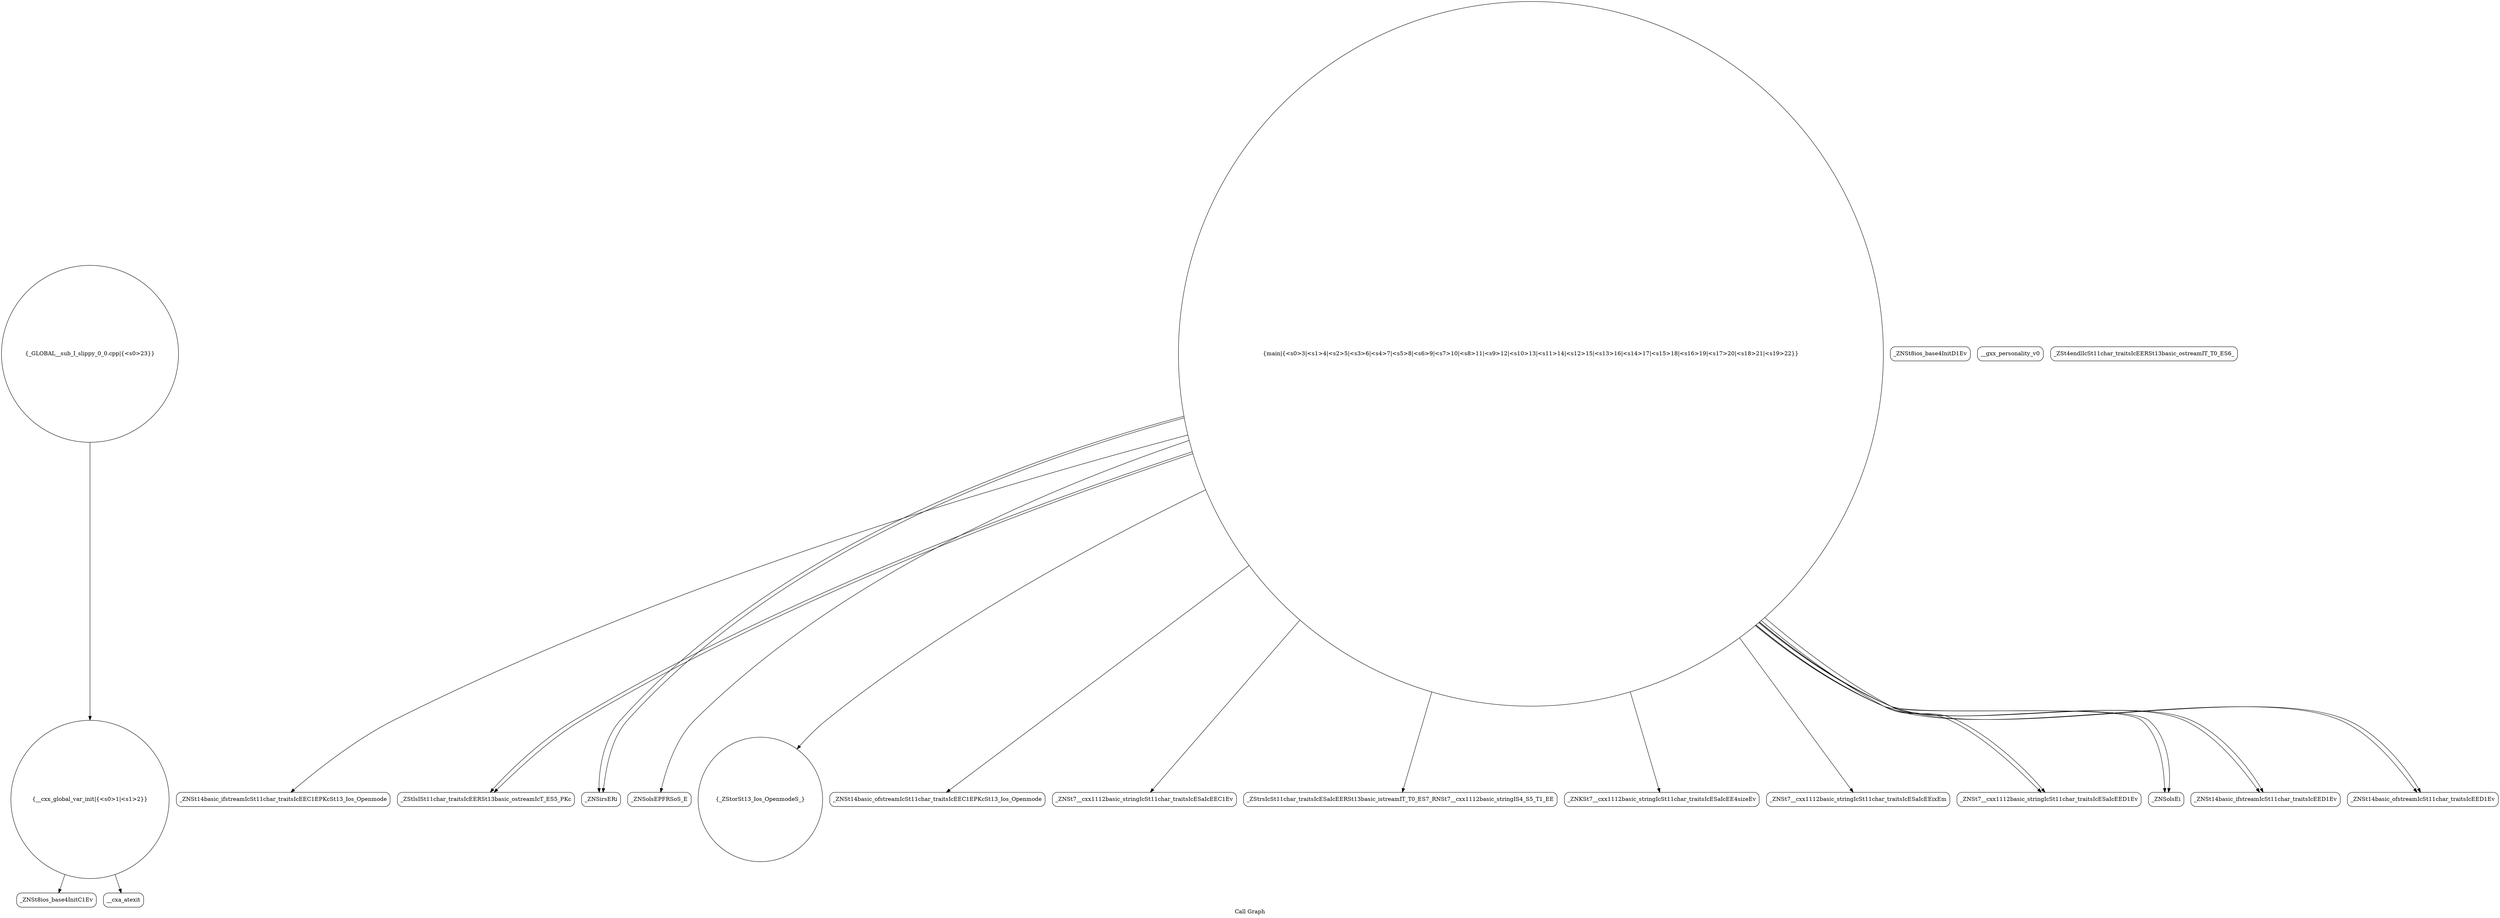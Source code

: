 digraph "Call Graph" {
	label="Call Graph";

	Node0x562f6d51ea30 [shape=record,shape=circle,label="{__cxx_global_var_init|{<s0>1|<s1>2}}"];
	Node0x562f6d51ea30:s0 -> Node0x562f6d51eec0[color=black];
	Node0x562f6d51ea30:s1 -> Node0x562f6d51efc0[color=black];
	Node0x562f6d51f1c0 [shape=record,shape=Mrecord,label="{_ZNSt14basic_ifstreamIcSt11char_traitsIcEEC1EPKcSt13_Ios_Openmode}"];
	Node0x562f6d51f540 [shape=record,shape=Mrecord,label="{_ZStlsISt11char_traitsIcEERSt13basic_ostreamIcT_ES5_PKc}"];
	Node0x562f6d51f8c0 [shape=record,shape=circle,label="{_GLOBAL__sub_I_slippy_0_0.cpp|{<s0>23}}"];
	Node0x562f6d51f8c0:s0 -> Node0x562f6d51ea30[color=black];
	Node0x562f6d51ef40 [shape=record,shape=Mrecord,label="{_ZNSt8ios_base4InitD1Ev}"];
	Node0x562f6d51f2c0 [shape=record,shape=Mrecord,label="{_ZNSirsERi}"];
	Node0x562f6d51f640 [shape=record,shape=Mrecord,label="{_ZNSolsEPFRSoS_E}"];
	Node0x562f6d51f040 [shape=record,shape=circle,label="{main|{<s0>3|<s1>4|<s2>5|<s3>6|<s4>7|<s5>8|<s6>9|<s7>10|<s8>11|<s9>12|<s10>13|<s11>14|<s12>15|<s13>16|<s14>17|<s15>18|<s16>19|<s17>20|<s18>21|<s19>22}}"];
	Node0x562f6d51f040:s0 -> Node0x562f6d51f0c0[color=black];
	Node0x562f6d51f040:s1 -> Node0x562f6d51f140[color=black];
	Node0x562f6d51f040:s2 -> Node0x562f6d51f1c0[color=black];
	Node0x562f6d51f040:s3 -> Node0x562f6d51f2c0[color=black];
	Node0x562f6d51f040:s4 -> Node0x562f6d51f2c0[color=black];
	Node0x562f6d51f040:s5 -> Node0x562f6d51f340[color=black];
	Node0x562f6d51f040:s6 -> Node0x562f6d51f3c0[color=black];
	Node0x562f6d51f040:s7 -> Node0x562f6d51f440[color=black];
	Node0x562f6d51f040:s8 -> Node0x562f6d51f4c0[color=black];
	Node0x562f6d51f040:s9 -> Node0x562f6d51f740[color=black];
	Node0x562f6d51f040:s10 -> Node0x562f6d51f540[color=black];
	Node0x562f6d51f040:s11 -> Node0x562f6d51f5c0[color=black];
	Node0x562f6d51f040:s12 -> Node0x562f6d51f540[color=black];
	Node0x562f6d51f040:s13 -> Node0x562f6d51f5c0[color=black];
	Node0x562f6d51f040:s14 -> Node0x562f6d51f640[color=black];
	Node0x562f6d51f040:s15 -> Node0x562f6d51f740[color=black];
	Node0x562f6d51f040:s16 -> Node0x562f6d51f7c0[color=black];
	Node0x562f6d51f040:s17 -> Node0x562f6d51f840[color=black];
	Node0x562f6d51f040:s18 -> Node0x562f6d51f7c0[color=black];
	Node0x562f6d51f040:s19 -> Node0x562f6d51f840[color=black];
	Node0x562f6d51f3c0 [shape=record,shape=Mrecord,label="{_ZStrsIcSt11char_traitsIcESaIcEERSt13basic_istreamIT_T0_ES7_RNSt7__cxx1112basic_stringIS4_S5_T1_EE}"];
	Node0x562f6d51f740 [shape=record,shape=Mrecord,label="{_ZNSt7__cxx1112basic_stringIcSt11char_traitsIcESaIcEED1Ev}"];
	Node0x562f6d51f140 [shape=record,shape=Mrecord,label="{_ZNSt14basic_ofstreamIcSt11char_traitsIcEEC1EPKcSt13_Ios_Openmode}"];
	Node0x562f6d51f4c0 [shape=record,shape=Mrecord,label="{_ZNSt7__cxx1112basic_stringIcSt11char_traitsIcESaIcEEixEm}"];
	Node0x562f6d51f840 [shape=record,shape=Mrecord,label="{_ZNSt14basic_ofstreamIcSt11char_traitsIcEED1Ev}"];
	Node0x562f6d51eec0 [shape=record,shape=Mrecord,label="{_ZNSt8ios_base4InitC1Ev}"];
	Node0x562f6d51f240 [shape=record,shape=Mrecord,label="{__gxx_personality_v0}"];
	Node0x562f6d51f5c0 [shape=record,shape=Mrecord,label="{_ZNSolsEi}"];
	Node0x562f6d51efc0 [shape=record,shape=Mrecord,label="{__cxa_atexit}"];
	Node0x562f6d51f340 [shape=record,shape=Mrecord,label="{_ZNSt7__cxx1112basic_stringIcSt11char_traitsIcESaIcEEC1Ev}"];
	Node0x562f6d51f6c0 [shape=record,shape=Mrecord,label="{_ZSt4endlIcSt11char_traitsIcEERSt13basic_ostreamIT_T0_ES6_}"];
	Node0x562f6d51f0c0 [shape=record,shape=circle,label="{_ZStorSt13_Ios_OpenmodeS_}"];
	Node0x562f6d51f440 [shape=record,shape=Mrecord,label="{_ZNKSt7__cxx1112basic_stringIcSt11char_traitsIcESaIcEE4sizeEv}"];
	Node0x562f6d51f7c0 [shape=record,shape=Mrecord,label="{_ZNSt14basic_ifstreamIcSt11char_traitsIcEED1Ev}"];
}
